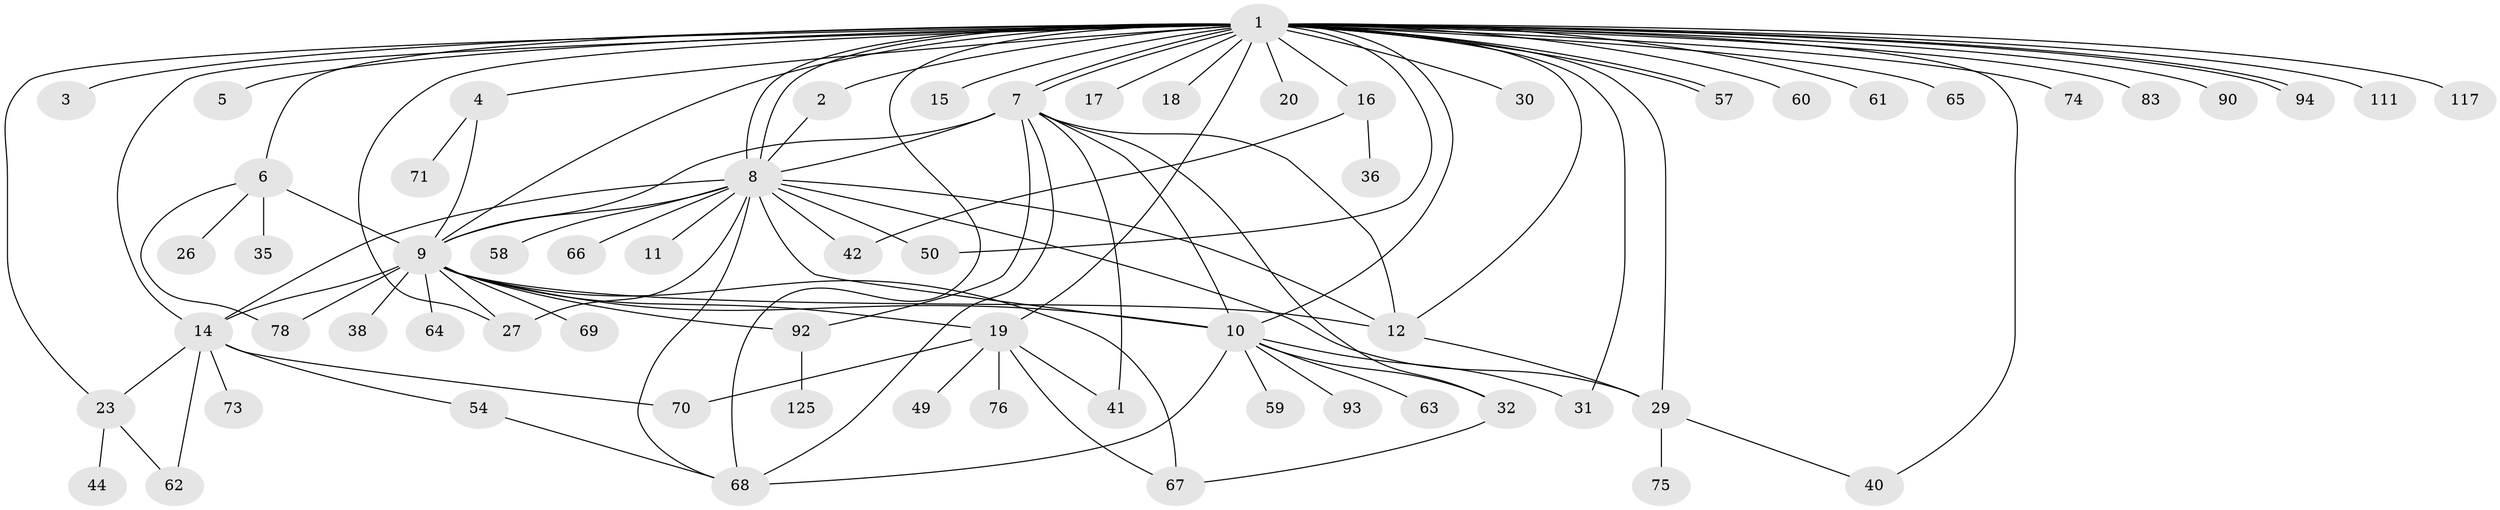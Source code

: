 // original degree distribution, {44: 0.007751937984496124, 2: 0.21705426356589147, 1: 0.4573643410852713, 3: 0.14728682170542637, 5: 0.03875968992248062, 12: 0.015503875968992248, 17: 0.007751937984496124, 8: 0.015503875968992248, 4: 0.06201550387596899, 6: 0.015503875968992248, 11: 0.007751937984496124, 7: 0.007751937984496124}
// Generated by graph-tools (version 1.1) at 2025/14/03/09/25 04:14:29]
// undirected, 64 vertices, 103 edges
graph export_dot {
graph [start="1"]
  node [color=gray90,style=filled];
  1;
  2;
  3;
  4;
  5;
  6;
  7 [super="+21+72"];
  8 [super="+79+48+105+77+24"];
  9 [super="+34+89+129+28"];
  10 [super="+13+47"];
  11;
  12 [super="+97+104"];
  14;
  15 [super="+81+91+102"];
  16;
  17;
  18 [super="+87"];
  19 [super="+22+52+25"];
  20;
  23 [super="+37"];
  26;
  27;
  29 [super="+43"];
  30;
  31 [super="+98+107"];
  32 [super="+127+53"];
  35;
  36;
  38;
  40 [super="+112"];
  41;
  42 [super="+56+85"];
  44;
  49;
  50 [super="+80"];
  54;
  57 [super="+88"];
  58;
  59;
  60;
  61 [super="+128"];
  62;
  63;
  64;
  65;
  66;
  67;
  68 [super="+110"];
  69;
  70;
  71;
  73;
  74;
  75;
  76;
  78;
  83 [super="+108"];
  90;
  92 [super="+100+95"];
  93;
  94 [super="+103"];
  111 [super="+113+118"];
  117;
  125;
  1 -- 2;
  1 -- 3;
  1 -- 4;
  1 -- 5;
  1 -- 6;
  1 -- 7 [weight=2];
  1 -- 7;
  1 -- 8 [weight=2];
  1 -- 8;
  1 -- 9 [weight=2];
  1 -- 14;
  1 -- 15 [weight=2];
  1 -- 16;
  1 -- 17;
  1 -- 18;
  1 -- 19;
  1 -- 20;
  1 -- 23;
  1 -- 27;
  1 -- 29;
  1 -- 30;
  1 -- 31;
  1 -- 40;
  1 -- 57;
  1 -- 57;
  1 -- 60;
  1 -- 61;
  1 -- 65;
  1 -- 68;
  1 -- 74;
  1 -- 83;
  1 -- 90;
  1 -- 94;
  1 -- 94;
  1 -- 111 [weight=2];
  1 -- 117;
  1 -- 12;
  1 -- 50;
  1 -- 10;
  2 -- 8;
  4 -- 71;
  4 -- 9;
  6 -- 9;
  6 -- 26;
  6 -- 35;
  6 -- 78;
  7 -- 10;
  7 -- 12;
  7 -- 32;
  7 -- 41;
  7 -- 68;
  7 -- 92;
  7 -- 9 [weight=3];
  7 -- 8;
  8 -- 11;
  8 -- 29 [weight=2];
  8 -- 42;
  8 -- 50;
  8 -- 58;
  8 -- 66;
  8 -- 12;
  8 -- 9 [weight=3];
  8 -- 10 [weight=2];
  8 -- 68;
  8 -- 14;
  8 -- 27;
  9 -- 10;
  9 -- 14;
  9 -- 38;
  9 -- 67;
  9 -- 12;
  9 -- 64;
  9 -- 69;
  9 -- 78;
  9 -- 27;
  9 -- 19;
  9 -- 92;
  10 -- 93;
  10 -- 32;
  10 -- 59;
  10 -- 63;
  10 -- 31;
  10 -- 68;
  12 -- 29;
  14 -- 54;
  14 -- 62;
  14 -- 70;
  14 -- 73;
  14 -- 23;
  16 -- 36;
  16 -- 42;
  19 -- 41;
  19 -- 49;
  19 -- 67;
  19 -- 70;
  19 -- 76;
  23 -- 62;
  23 -- 44;
  29 -- 40;
  29 -- 75;
  32 -- 67;
  54 -- 68;
  92 -- 125;
}
